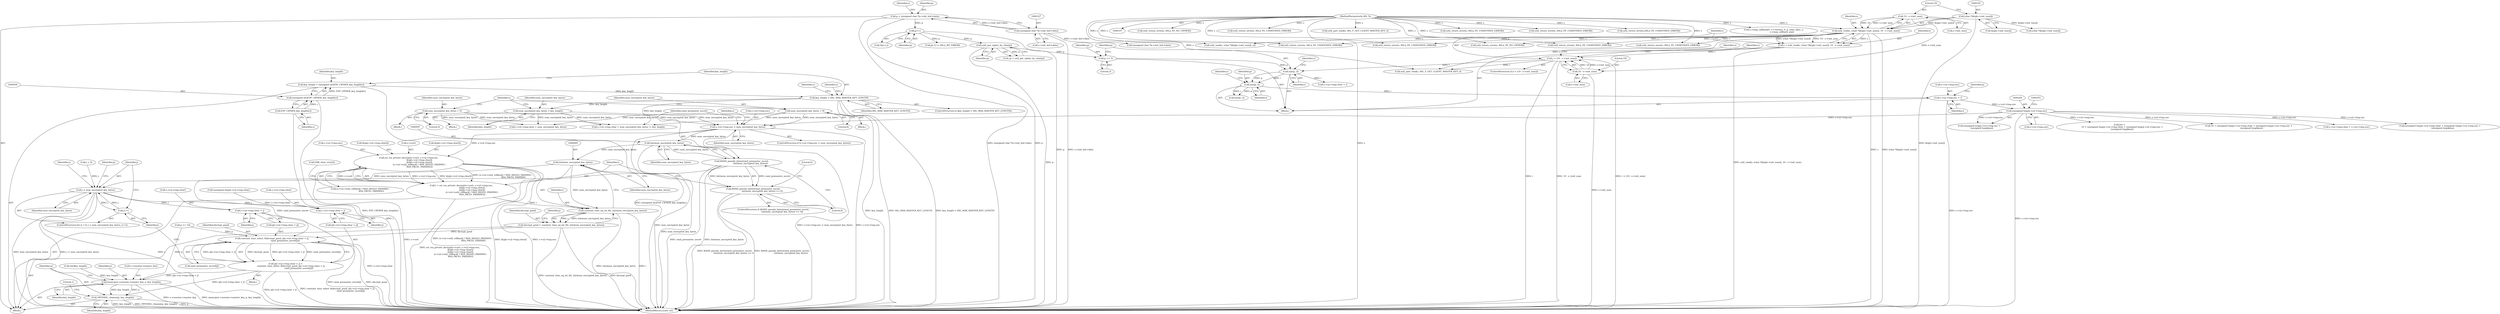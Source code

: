 digraph "0_openssl_d81a1600588b726c2bdccda7efad3cc7a87d6245_0@API" {
"1000573" [label="(Call,s->s2->tmp.enc < num_encrypted_key_bytes)"];
"1000343" [label="(Call,(unsigned long)s->s2->tmp.enc)"];
"1000256" [label="(Call,s->s2->tmp.enc = i)"];
"1000253" [label="(Call,n2s(p, i))"];
"1000241" [label="(Call,n2s(p, i))"];
"1000238" [label="(Call,p += 3)"];
"1000205" [label="(Call,ssl2_get_cipher_by_char(p))"];
"1000178" [label="(Call,p++)"];
"1000124" [label="(Call,p = (unsigned char *)s->init_buf->data)"];
"1000126" [label="(Call,(unsigned char *)s->init_buf->data)"];
"1000158" [label="(Call,i < (10 - s->init_num))"];
"1000140" [label="(Call,i = ssl2_read(s, (char *)&(p[s->init_num]), 10 - s->init_num))"];
"1000142" [label="(Call,ssl2_read(s, (char *)&(p[s->init_num]), 10 - s->init_num))"];
"1000108" [label="(MethodParameterIn,SSL *s)"];
"1000144" [label="(Call,(char *)&(p[s->init_num]))"];
"1000152" [label="(Call,10 - s->init_num)"];
"1000160" [label="(Call,10 - s->init_num)"];
"1000547" [label="(Call,num_encrypted_key_bytes = key_length)"];
"1000508" [label="(Call,key_length > SSL_MAX_MASTER_KEY_LENGTH)"];
"1000501" [label="(Call,key_length = (unsigned int)EVP_CIPHER_key_length(c))"];
"1000503" [label="(Call,(unsigned int)EVP_CIPHER_key_length(c))"];
"1000505" [label="(Call,EVP_CIPHER_key_length(c))"];
"1000535" [label="(Call,num_encrypted_key_bytes = 8)"];
"1000542" [label="(Call,num_encrypted_key_bytes = 5)"];
"1000596" [label="(Call,(int)num_encrypted_key_bytes)"];
"1000594" [label="(Call,RAND_pseudo_bytes(rand_premaster_secret,\n                          (int)num_encrypted_key_bytes))"];
"1000593" [label="(Call,RAND_pseudo_bytes(rand_premaster_secret,\n                          (int)num_encrypted_key_bytes) <= 0)"];
"1000673" [label="(Call,constant_time_select_8(decrypt_good, p[s->s2->tmp.clear + j],\n                                       rand_premaster_secret[j]))"];
"1000661" [label="(Call,p[s->s2->tmp.clear + j] =\n                constant_time_select_8(decrypt_good, p[s->s2->tmp.clear + j],\n                                       rand_premaster_secret[j]))"];
"1000698" [label="(Call,memcpy(s->session->master_key, p, key_length))"];
"1000706" [label="(Call,OPENSSL_cleanse(p, key_length))"];
"1000648" [label="(Call,(int)num_encrypted_key_bytes)"];
"1000646" [label="(Call,constant_time_eq_int_8(i, (int)num_encrypted_key_bytes))"];
"1000644" [label="(Call,decrypt_good = constant_time_eq_int_8(i, (int)num_encrypted_key_bytes))"];
"1000655" [label="(Call,j < num_encrypted_key_bytes)"];
"1000658" [label="(Call,j++)"];
"1000664" [label="(Call,s->s2->tmp.clear + j)"];
"1000677" [label="(Call,s->s2->tmp.clear + j)"];
"1000604" [label="(Call,ssl_rsa_private_decrypt(s->cert, s->s2->tmp.enc,\n                                &(p[s->s2->tmp.clear]),\n                                &(p[s->s2->tmp.clear]),\n                                (s->s2->ssl2_rollback) ? RSA_SSLV23_PADDING :\n                                RSA_PKCS1_PADDING))"];
"1000602" [label="(Call,i = ssl_rsa_private_decrypt(s->cert, s->s2->tmp.enc,\n                                &(p[s->s2->tmp.clear]),\n                                &(p[s->s2->tmp.clear]),\n                                (s->s2->ssl2_rollback) ? RSA_SSLV23_PADDING :\n                                RSA_PKCS1_PADDING))"];
"1000584" [label="(Identifier,s)"];
"1000253" [label="(Call,n2s(p, i))"];
"1000704" [label="(Identifier,p)"];
"1000660" [label="(Block,)"];
"1000264" [label="(Identifier,i)"];
"1000705" [label="(Identifier,key_length)"];
"1000243" [label="(Identifier,i)"];
"1000581" [label="(Identifier,num_encrypted_key_bytes)"];
"1000160" [label="(Call,10 - s->init_num)"];
"1000646" [label="(Call,constant_time_eq_int_8(i, (int)num_encrypted_key_bytes))"];
"1000608" [label="(Call,s->s2->tmp.enc)"];
"1000615" [label="(Call,&(p[s->s2->tmp.clear]))"];
"1000333" [label="(Call,(unsigned long)s->s2->tmp.clear)"];
"1000556" [label="(Identifier,s)"];
"1000167" [label="(Identifier,s)"];
"1000431" [label="(Call,s->s2->tmp.clear + s->s2->tmp.enc)"];
"1000678" [label="(Call,s->s2->tmp.clear)"];
"1000296" [label="(Call,(unsigned char *)s->init_buf->data)"];
"1000126" [label="(Call,(unsigned char *)s->init_buf->data)"];
"1000645" [label="(Identifier,decrypt_good)"];
"1000124" [label="(Call,p = (unsigned char *)s->init_buf->data)"];
"1000128" [label="(Call,s->init_buf->data)"];
"1000659" [label="(Identifier,j)"];
"1000332" [label="(Call,(unsigned long)s->s2->tmp.clear + (unsigned long)s->s2->tmp.enc +\n        (unsigned long)keya)"];
"1000677" [label="(Call,s->s2->tmp.clear + j)"];
"1000551" [label="(Call,s->s2->tmp.clear + num_encrypted_key_bytes != key_length)"];
"1000177" [label="(Call,*(p++))"];
"1000674" [label="(Identifier,decrypt_good)"];
"1000493" [label="(Call,ssl2_return_error(s, SSL2_PE_NO_CIPHER))"];
"1000656" [label="(Identifier,j)"];
"1000343" [label="(Call,(unsigned long)s->s2->tmp.enc)"];
"1000342" [label="(Call,(unsigned long)s->s2->tmp.enc +\n        (unsigned long)keya)"];
"1000501" [label="(Call,key_length = (unsigned int)EVP_CIPHER_key_length(c))"];
"1000257" [label="(Call,s->s2->tmp.enc)"];
"1000652" [label="(Call,j = 0)"];
"1000664" [label="(Call,s->s2->tmp.clear + j)"];
"1000179" [label="(Identifier,p)"];
"1000657" [label="(Identifier,num_encrypted_key_bytes)"];
"1000643" [label="(Call,ERR_clear_error())"];
"1000154" [label="(Call,s->init_num)"];
"1000635" [label="(Call,(s->s2->ssl2_rollback) ? RSA_SSLV23_PADDING :\n                                RSA_PKCS1_PADDING)"];
"1000601" [label="(Literal,0)"];
"1000604" [label="(Call,ssl_rsa_private_decrypt(s->cert, s->s2->tmp.enc,\n                                &(p[s->s2->tmp.clear]),\n                                &(p[s->s2->tmp.clear]),\n                                (s->s2->ssl2_rollback) ? RSA_SSLV23_PADDING :\n                                RSA_PKCS1_PADDING))"];
"1000663" [label="(Identifier,p)"];
"1000675" [label="(Call,p[s->s2->tmp.clear + j])"];
"1000142" [label="(Call,ssl2_read(s, (char *)&(p[s->init_num]), 10 - s->init_num))"];
"1000661" [label="(Call,p[s->s2->tmp.clear + j] =\n                constant_time_select_8(decrypt_good, p[s->s2->tmp.clear + j],\n                                       rand_premaster_secret[j]))"];
"1000658" [label="(Call,j++)"];
"1000699" [label="(Call,s->session->master_key)"];
"1000345" [label="(Call,s->s2->tmp.enc)"];
"1000172" [label="(Identifier,s)"];
"1000125" [label="(Identifier,p)"];
"1000544" [label="(Literal,5)"];
"1000662" [label="(Call,p[s->s2->tmp.clear + j])"];
"1000312" [label="(Call,ssl2_return_error(s, SSL2_PE_UNDEFINED_ERROR))"];
"1000206" [label="(Identifier,p)"];
"1000536" [label="(Identifier,num_encrypted_key_bytes)"];
"1000382" [label="(Call,(char *)&(p[s->init_num]))"];
"1000248" [label="(Identifier,s)"];
"1000166" [label="(Call,ssl2_part_read(s, SSL_F_GET_CLIENT_MASTER_KEY, i))"];
"1000136" [label="(Identifier,s)"];
"1000549" [label="(Identifier,key_length)"];
"1000507" [label="(ControlStructure,if (key_length > SSL_MAX_MASTER_KEY_LENGTH))"];
"1000547" [label="(Call,num_encrypted_key_bytes = key_length)"];
"1000109" [label="(Block,)"];
"1000673" [label="(Call,constant_time_select_8(decrypt_good, p[s->s2->tmp.clear + j],\n                                       rand_premaster_secret[j]))"];
"1000205" [label="(Call,ssl2_get_cipher_by_char(p))"];
"1000513" [label="(Identifier,s)"];
"1000108" [label="(MethodParameterIn,SSL *s)"];
"1000686" [label="(Call,rand_premaster_secret[j])"];
"1000665" [label="(Call,s->s2->tmp.clear)"];
"1000572" [label="(ControlStructure,if (s->s2->tmp.enc < num_encrypted_key_bytes))"];
"1000255" [label="(Identifier,i)"];
"1000183" [label="(Call,p[-1] != SSL2_MT_ERROR)"];
"1000594" [label="(Call,RAND_pseudo_bytes(rand_premaster_secret,\n                          (int)num_encrypted_key_bytes))"];
"1000158" [label="(Call,i < (10 - s->init_num))"];
"1000512" [label="(Call,ssl2_return_error(s, SSL2_PE_UNDEFINED_ERROR))"];
"1000552" [label="(Call,s->s2->tmp.clear + num_encrypted_key_bytes)"];
"1000698" [label="(Call,memcpy(s->session->master_key, p, key_length))"];
"1000254" [label="(Identifier,p)"];
"1000526" [label="(Identifier,s)"];
"1000598" [label="(Identifier,num_encrypted_key_bytes)"];
"1000707" [label="(Identifier,p)"];
"1000648" [label="(Call,(int)num_encrypted_key_bytes)"];
"1000599" [label="(Literal,0)"];
"1000537" [label="(Literal,8)"];
"1000244" [label="(Call,s->s2->tmp.clear = i)"];
"1000692" [label="(Identifier,s)"];
"1000159" [label="(Identifier,i)"];
"1000162" [label="(Call,s->init_num)"];
"1000419" [label="(Call,p += 10)"];
"1000266" [label="(Identifier,p)"];
"1000328" [label="(Call,len =\n        10 + (unsigned long)s->s2->tmp.clear + (unsigned long)s->s2->tmp.enc +\n        (unsigned long)keya)"];
"1000605" [label="(Call,s->cert)"];
"1000273" [label="(Call,ssl2_return_error(s, SSL2_PE_UNDEFINED_ERROR))"];
"1000144" [label="(Call,(char *)&(p[s->init_num]))"];
"1000380" [label="(Call,ssl2_read(s, (char *)&(p[s->init_num]), n))"];
"1000710" [label="(Literal,1)"];
"1000240" [label="(Literal,3)"];
"1000260" [label="(Identifier,s)"];
"1000503" [label="(Call,(unsigned int)EVP_CIPHER_key_length(c))"];
"1000141" [label="(Identifier,i)"];
"1000595" [label="(Identifier,rand_premaster_secret)"];
"1000242" [label="(Identifier,p)"];
"1000222" [label="(Call,ssl2_return_error(s, SSL2_PE_NO_CIPHER))"];
"1000506" [label="(Identifier,c)"];
"1000190" [label="(Call,ssl2_return_error(s, SSL2_PE_UNDEFINED_ERROR))"];
"1000152" [label="(Call,10 - s->init_num)"];
"1000592" [label="(ControlStructure,if (RAND_pseudo_bytes(rand_premaster_secret,\n                          (int)num_encrypted_key_bytes) <= 0))"];
"1000535" [label="(Call,num_encrypted_key_bytes = 8)"];
"1000672" [label="(Identifier,j)"];
"1000650" [label="(Identifier,num_encrypted_key_bytes)"];
"1000396" [label="(Call,ssl2_part_read(s, SSL_F_GET_CLIENT_MASTER_KEY, i))"];
"1000708" [label="(Identifier,key_length)"];
"1000360" [label="(Call,ssl2_return_error(s, SSL2_PE_UNDEFINED_ERROR))"];
"1000239" [label="(Identifier,p)"];
"1000644" [label="(Call,decrypt_good = constant_time_eq_int_8(i, (int)num_encrypted_key_bytes))"];
"1000140" [label="(Call,i = ssl2_read(s, (char *)&(p[s->init_num]), 10 - s->init_num))"];
"1000153" [label="(Literal,10)"];
"1000651" [label="(ControlStructure,for (j = 0; j < num_encrypted_key_bytes; j++))"];
"1000505" [label="(Call,EVP_CIPHER_key_length(c))"];
"1000711" [label="(MethodReturn,static int)"];
"1000502" [label="(Identifier,key_length)"];
"1000573" [label="(Call,s->s2->tmp.enc < num_encrypted_key_bytes)"];
"1000596" [label="(Call,(int)num_encrypted_key_bytes)"];
"1000543" [label="(Identifier,num_encrypted_key_bytes)"];
"1000603" [label="(Identifier,i)"];
"1000685" [label="(Identifier,j)"];
"1000139" [label="(Block,)"];
"1000161" [label="(Literal,10)"];
"1000510" [label="(Identifier,SSL_MAX_MASTER_KEY_LENGTH)"];
"1000265" [label="(Call,n2s(p, i))"];
"1000563" [label="(Call,ssl2_return_error(s, SSL2_PE_UNDEFINED_ERROR))"];
"1000509" [label="(Identifier,key_length)"];
"1000531" [label="(Block,)"];
"1000546" [label="(Block,)"];
"1000695" [label="(Call,(int)key_length)"];
"1000462" [label="(Call,ssl2_return_error(s, SSL2_PE_UNDEFINED_ERROR))"];
"1000203" [label="(Call,cp = ssl2_get_cipher_by_char(p))"];
"1000706" [label="(Call,OPENSSL_cleanse(p, key_length))"];
"1000157" [label="(ControlStructure,if (i < (10 - s->init_num)))"];
"1000143" [label="(Identifier,s)"];
"1000256" [label="(Call,s->s2->tmp.enc = i)"];
"1000548" [label="(Identifier,num_encrypted_key_bytes)"];
"1000653" [label="(Identifier,j)"];
"1000541" [label="(Block,)"];
"1000583" [label="(Call,ssl2_return_error(s,SSL2_PE_UNDEFINED_ERROR))"];
"1000602" [label="(Call,i = ssl_rsa_private_decrypt(s->cert, s->s2->tmp.enc,\n                                &(p[s->s2->tmp.clear]),\n                                &(p[s->s2->tmp.clear]),\n                                (s->s2->ssl2_rollback) ? RSA_SSLV23_PADDING :\n                                RSA_PKCS1_PADDING))"];
"1000593" [label="(Call,RAND_pseudo_bytes(rand_premaster_secret,\n                          (int)num_encrypted_key_bytes) <= 0)"];
"1000241" [label="(Call,n2s(p, i))"];
"1000574" [label="(Call,s->s2->tmp.enc)"];
"1000655" [label="(Call,j < num_encrypted_key_bytes)"];
"1000542" [label="(Call,num_encrypted_key_bytes = 5)"];
"1000647" [label="(Identifier,i)"];
"1000330" [label="(Call,10 + (unsigned long)s->s2->tmp.clear + (unsigned long)s->s2->tmp.enc +\n        (unsigned long)keya)"];
"1000178" [label="(Call,p++)"];
"1000405" [label="(Call,s->msg_callback(0, s->version, 0, p, (size_t)len, s,\n                        s->msg_callback_arg))"];
"1000238" [label="(Call,p += 3)"];
"1000625" [label="(Call,&(p[s->s2->tmp.clear]))"];
"1000508" [label="(Call,key_length > SSL_MAX_MASTER_KEY_LENGTH)"];
"1000146" [label="(Call,&(p[s->init_num]))"];
"1000573" -> "1000572"  [label="AST: "];
"1000573" -> "1000581"  [label="CFG: "];
"1000574" -> "1000573"  [label="AST: "];
"1000581" -> "1000573"  [label="AST: "];
"1000584" -> "1000573"  [label="CFG: "];
"1000595" -> "1000573"  [label="CFG: "];
"1000573" -> "1000711"  [label="DDG: s->s2->tmp.enc"];
"1000573" -> "1000711"  [label="DDG: num_encrypted_key_bytes"];
"1000573" -> "1000711"  [label="DDG: s->s2->tmp.enc < num_encrypted_key_bytes"];
"1000343" -> "1000573"  [label="DDG: s->s2->tmp.enc"];
"1000547" -> "1000573"  [label="DDG: num_encrypted_key_bytes"];
"1000535" -> "1000573"  [label="DDG: num_encrypted_key_bytes"];
"1000542" -> "1000573"  [label="DDG: num_encrypted_key_bytes"];
"1000573" -> "1000596"  [label="DDG: num_encrypted_key_bytes"];
"1000573" -> "1000604"  [label="DDG: s->s2->tmp.enc"];
"1000343" -> "1000342"  [label="AST: "];
"1000343" -> "1000345"  [label="CFG: "];
"1000344" -> "1000343"  [label="AST: "];
"1000345" -> "1000343"  [label="AST: "];
"1000353" -> "1000343"  [label="CFG: "];
"1000343" -> "1000711"  [label="DDG: s->s2->tmp.enc"];
"1000343" -> "1000328"  [label="DDG: s->s2->tmp.enc"];
"1000343" -> "1000330"  [label="DDG: s->s2->tmp.enc"];
"1000343" -> "1000332"  [label="DDG: s->s2->tmp.enc"];
"1000343" -> "1000342"  [label="DDG: s->s2->tmp.enc"];
"1000256" -> "1000343"  [label="DDG: s->s2->tmp.enc"];
"1000343" -> "1000431"  [label="DDG: s->s2->tmp.enc"];
"1000256" -> "1000139"  [label="AST: "];
"1000256" -> "1000264"  [label="CFG: "];
"1000257" -> "1000256"  [label="AST: "];
"1000264" -> "1000256"  [label="AST: "];
"1000266" -> "1000256"  [label="CFG: "];
"1000256" -> "1000711"  [label="DDG: s->s2->tmp.enc"];
"1000253" -> "1000256"  [label="DDG: i"];
"1000253" -> "1000139"  [label="AST: "];
"1000253" -> "1000255"  [label="CFG: "];
"1000254" -> "1000253"  [label="AST: "];
"1000255" -> "1000253"  [label="AST: "];
"1000260" -> "1000253"  [label="CFG: "];
"1000241" -> "1000253"  [label="DDG: p"];
"1000241" -> "1000253"  [label="DDG: i"];
"1000253" -> "1000265"  [label="DDG: p"];
"1000253" -> "1000265"  [label="DDG: i"];
"1000241" -> "1000139"  [label="AST: "];
"1000241" -> "1000243"  [label="CFG: "];
"1000242" -> "1000241"  [label="AST: "];
"1000243" -> "1000241"  [label="AST: "];
"1000248" -> "1000241"  [label="CFG: "];
"1000238" -> "1000241"  [label="DDG: p"];
"1000158" -> "1000241"  [label="DDG: i"];
"1000241" -> "1000244"  [label="DDG: i"];
"1000238" -> "1000139"  [label="AST: "];
"1000238" -> "1000240"  [label="CFG: "];
"1000239" -> "1000238"  [label="AST: "];
"1000240" -> "1000238"  [label="AST: "];
"1000242" -> "1000238"  [label="CFG: "];
"1000205" -> "1000238"  [label="DDG: p"];
"1000205" -> "1000203"  [label="AST: "];
"1000205" -> "1000206"  [label="CFG: "];
"1000206" -> "1000205"  [label="AST: "];
"1000203" -> "1000205"  [label="CFG: "];
"1000205" -> "1000711"  [label="DDG: p"];
"1000205" -> "1000203"  [label="DDG: p"];
"1000178" -> "1000205"  [label="DDG: p"];
"1000178" -> "1000177"  [label="AST: "];
"1000178" -> "1000179"  [label="CFG: "];
"1000179" -> "1000178"  [label="AST: "];
"1000177" -> "1000178"  [label="CFG: "];
"1000178" -> "1000711"  [label="DDG: p"];
"1000124" -> "1000178"  [label="DDG: p"];
"1000178" -> "1000183"  [label="DDG: p"];
"1000124" -> "1000109"  [label="AST: "];
"1000124" -> "1000126"  [label="CFG: "];
"1000125" -> "1000124"  [label="AST: "];
"1000126" -> "1000124"  [label="AST: "];
"1000136" -> "1000124"  [label="CFG: "];
"1000124" -> "1000711"  [label="DDG: (unsigned char *)s->init_buf->data"];
"1000124" -> "1000711"  [label="DDG: p"];
"1000126" -> "1000124"  [label="DDG: s->init_buf->data"];
"1000126" -> "1000128"  [label="CFG: "];
"1000127" -> "1000126"  [label="AST: "];
"1000128" -> "1000126"  [label="AST: "];
"1000126" -> "1000711"  [label="DDG: s->init_buf->data"];
"1000126" -> "1000296"  [label="DDG: s->init_buf->data"];
"1000158" -> "1000157"  [label="AST: "];
"1000158" -> "1000160"  [label="CFG: "];
"1000159" -> "1000158"  [label="AST: "];
"1000160" -> "1000158"  [label="AST: "];
"1000167" -> "1000158"  [label="CFG: "];
"1000172" -> "1000158"  [label="CFG: "];
"1000158" -> "1000711"  [label="DDG: i"];
"1000158" -> "1000711"  [label="DDG: 10 - s->init_num"];
"1000158" -> "1000711"  [label="DDG: i < (10 - s->init_num)"];
"1000140" -> "1000158"  [label="DDG: i"];
"1000160" -> "1000158"  [label="DDG: 10"];
"1000160" -> "1000158"  [label="DDG: s->init_num"];
"1000158" -> "1000166"  [label="DDG: i"];
"1000140" -> "1000139"  [label="AST: "];
"1000140" -> "1000142"  [label="CFG: "];
"1000141" -> "1000140"  [label="AST: "];
"1000142" -> "1000140"  [label="AST: "];
"1000159" -> "1000140"  [label="CFG: "];
"1000140" -> "1000711"  [label="DDG: ssl2_read(s, (char *)&(p[s->init_num]), 10 - s->init_num)"];
"1000142" -> "1000140"  [label="DDG: s"];
"1000142" -> "1000140"  [label="DDG: (char *)&(p[s->init_num])"];
"1000142" -> "1000140"  [label="DDG: 10 - s->init_num"];
"1000142" -> "1000152"  [label="CFG: "];
"1000143" -> "1000142"  [label="AST: "];
"1000144" -> "1000142"  [label="AST: "];
"1000152" -> "1000142"  [label="AST: "];
"1000142" -> "1000711"  [label="DDG: (char *)&(p[s->init_num])"];
"1000142" -> "1000711"  [label="DDG: s"];
"1000108" -> "1000142"  [label="DDG: s"];
"1000144" -> "1000142"  [label="DDG: &(p[s->init_num])"];
"1000152" -> "1000142"  [label="DDG: 10"];
"1000152" -> "1000142"  [label="DDG: s->init_num"];
"1000142" -> "1000166"  [label="DDG: s"];
"1000142" -> "1000190"  [label="DDG: s"];
"1000142" -> "1000222"  [label="DDG: s"];
"1000142" -> "1000273"  [label="DDG: s"];
"1000142" -> "1000312"  [label="DDG: s"];
"1000142" -> "1000360"  [label="DDG: s"];
"1000142" -> "1000380"  [label="DDG: s"];
"1000108" -> "1000107"  [label="AST: "];
"1000108" -> "1000711"  [label="DDG: s"];
"1000108" -> "1000166"  [label="DDG: s"];
"1000108" -> "1000190"  [label="DDG: s"];
"1000108" -> "1000222"  [label="DDG: s"];
"1000108" -> "1000273"  [label="DDG: s"];
"1000108" -> "1000312"  [label="DDG: s"];
"1000108" -> "1000360"  [label="DDG: s"];
"1000108" -> "1000380"  [label="DDG: s"];
"1000108" -> "1000396"  [label="DDG: s"];
"1000108" -> "1000405"  [label="DDG: s"];
"1000108" -> "1000462"  [label="DDG: s"];
"1000108" -> "1000493"  [label="DDG: s"];
"1000108" -> "1000512"  [label="DDG: s"];
"1000108" -> "1000563"  [label="DDG: s"];
"1000108" -> "1000583"  [label="DDG: s"];
"1000144" -> "1000146"  [label="CFG: "];
"1000145" -> "1000144"  [label="AST: "];
"1000146" -> "1000144"  [label="AST: "];
"1000153" -> "1000144"  [label="CFG: "];
"1000144" -> "1000711"  [label="DDG: &(p[s->init_num])"];
"1000144" -> "1000382"  [label="DDG: &(p[s->init_num])"];
"1000152" -> "1000154"  [label="CFG: "];
"1000153" -> "1000152"  [label="AST: "];
"1000154" -> "1000152"  [label="AST: "];
"1000152" -> "1000160"  [label="DDG: s->init_num"];
"1000160" -> "1000162"  [label="CFG: "];
"1000161" -> "1000160"  [label="AST: "];
"1000162" -> "1000160"  [label="AST: "];
"1000160" -> "1000711"  [label="DDG: s->init_num"];
"1000547" -> "1000546"  [label="AST: "];
"1000547" -> "1000549"  [label="CFG: "];
"1000548" -> "1000547"  [label="AST: "];
"1000549" -> "1000547"  [label="AST: "];
"1000556" -> "1000547"  [label="CFG: "];
"1000508" -> "1000547"  [label="DDG: key_length"];
"1000547" -> "1000551"  [label="DDG: num_encrypted_key_bytes"];
"1000547" -> "1000552"  [label="DDG: num_encrypted_key_bytes"];
"1000508" -> "1000507"  [label="AST: "];
"1000508" -> "1000510"  [label="CFG: "];
"1000509" -> "1000508"  [label="AST: "];
"1000510" -> "1000508"  [label="AST: "];
"1000513" -> "1000508"  [label="CFG: "];
"1000526" -> "1000508"  [label="CFG: "];
"1000508" -> "1000711"  [label="DDG: key_length"];
"1000508" -> "1000711"  [label="DDG: SSL_MAX_MASTER_KEY_LENGTH"];
"1000508" -> "1000711"  [label="DDG: key_length > SSL_MAX_MASTER_KEY_LENGTH"];
"1000501" -> "1000508"  [label="DDG: key_length"];
"1000508" -> "1000551"  [label="DDG: key_length"];
"1000501" -> "1000109"  [label="AST: "];
"1000501" -> "1000503"  [label="CFG: "];
"1000502" -> "1000501"  [label="AST: "];
"1000503" -> "1000501"  [label="AST: "];
"1000509" -> "1000501"  [label="CFG: "];
"1000501" -> "1000711"  [label="DDG: (unsigned int)EVP_CIPHER_key_length(c)"];
"1000503" -> "1000501"  [label="DDG: EVP_CIPHER_key_length(c)"];
"1000503" -> "1000505"  [label="CFG: "];
"1000504" -> "1000503"  [label="AST: "];
"1000505" -> "1000503"  [label="AST: "];
"1000503" -> "1000711"  [label="DDG: EVP_CIPHER_key_length(c)"];
"1000505" -> "1000503"  [label="DDG: c"];
"1000505" -> "1000506"  [label="CFG: "];
"1000506" -> "1000505"  [label="AST: "];
"1000505" -> "1000711"  [label="DDG: c"];
"1000535" -> "1000531"  [label="AST: "];
"1000535" -> "1000537"  [label="CFG: "];
"1000536" -> "1000535"  [label="AST: "];
"1000537" -> "1000535"  [label="AST: "];
"1000556" -> "1000535"  [label="CFG: "];
"1000535" -> "1000551"  [label="DDG: num_encrypted_key_bytes"];
"1000535" -> "1000552"  [label="DDG: num_encrypted_key_bytes"];
"1000542" -> "1000541"  [label="AST: "];
"1000542" -> "1000544"  [label="CFG: "];
"1000543" -> "1000542"  [label="AST: "];
"1000544" -> "1000542"  [label="AST: "];
"1000556" -> "1000542"  [label="CFG: "];
"1000542" -> "1000551"  [label="DDG: num_encrypted_key_bytes"];
"1000542" -> "1000552"  [label="DDG: num_encrypted_key_bytes"];
"1000596" -> "1000594"  [label="AST: "];
"1000596" -> "1000598"  [label="CFG: "];
"1000597" -> "1000596"  [label="AST: "];
"1000598" -> "1000596"  [label="AST: "];
"1000594" -> "1000596"  [label="CFG: "];
"1000596" -> "1000711"  [label="DDG: num_encrypted_key_bytes"];
"1000596" -> "1000594"  [label="DDG: num_encrypted_key_bytes"];
"1000596" -> "1000648"  [label="DDG: num_encrypted_key_bytes"];
"1000594" -> "1000593"  [label="AST: "];
"1000595" -> "1000594"  [label="AST: "];
"1000599" -> "1000594"  [label="CFG: "];
"1000594" -> "1000711"  [label="DDG: rand_premaster_secret"];
"1000594" -> "1000711"  [label="DDG: (int)num_encrypted_key_bytes"];
"1000594" -> "1000593"  [label="DDG: rand_premaster_secret"];
"1000594" -> "1000593"  [label="DDG: (int)num_encrypted_key_bytes"];
"1000594" -> "1000673"  [label="DDG: rand_premaster_secret"];
"1000593" -> "1000592"  [label="AST: "];
"1000593" -> "1000599"  [label="CFG: "];
"1000599" -> "1000593"  [label="AST: "];
"1000601" -> "1000593"  [label="CFG: "];
"1000603" -> "1000593"  [label="CFG: "];
"1000593" -> "1000711"  [label="DDG: RAND_pseudo_bytes(rand_premaster_secret,\n                          (int)num_encrypted_key_bytes)"];
"1000593" -> "1000711"  [label="DDG: RAND_pseudo_bytes(rand_premaster_secret,\n                          (int)num_encrypted_key_bytes) <= 0"];
"1000673" -> "1000661"  [label="AST: "];
"1000673" -> "1000686"  [label="CFG: "];
"1000674" -> "1000673"  [label="AST: "];
"1000675" -> "1000673"  [label="AST: "];
"1000686" -> "1000673"  [label="AST: "];
"1000661" -> "1000673"  [label="CFG: "];
"1000673" -> "1000711"  [label="DDG: decrypt_good"];
"1000673" -> "1000711"  [label="DDG: rand_premaster_secret[j]"];
"1000673" -> "1000661"  [label="DDG: decrypt_good"];
"1000673" -> "1000661"  [label="DDG: p[s->s2->tmp.clear + j]"];
"1000673" -> "1000661"  [label="DDG: rand_premaster_secret[j]"];
"1000644" -> "1000673"  [label="DDG: decrypt_good"];
"1000661" -> "1000673"  [label="DDG: p[s->s2->tmp.clear + j]"];
"1000419" -> "1000673"  [label="DDG: p"];
"1000661" -> "1000660"  [label="AST: "];
"1000662" -> "1000661"  [label="AST: "];
"1000659" -> "1000661"  [label="CFG: "];
"1000661" -> "1000711"  [label="DDG: p[s->s2->tmp.clear + j]"];
"1000661" -> "1000711"  [label="DDG: constant_time_select_8(decrypt_good, p[s->s2->tmp.clear + j],\n                                       rand_premaster_secret[j])"];
"1000661" -> "1000698"  [label="DDG: p[s->s2->tmp.clear + j]"];
"1000661" -> "1000706"  [label="DDG: p[s->s2->tmp.clear + j]"];
"1000698" -> "1000109"  [label="AST: "];
"1000698" -> "1000705"  [label="CFG: "];
"1000699" -> "1000698"  [label="AST: "];
"1000704" -> "1000698"  [label="AST: "];
"1000705" -> "1000698"  [label="AST: "];
"1000707" -> "1000698"  [label="CFG: "];
"1000698" -> "1000711"  [label="DDG: s->session->master_key"];
"1000698" -> "1000711"  [label="DDG: memcpy(s->session->master_key, p, key_length)"];
"1000419" -> "1000698"  [label="DDG: p"];
"1000695" -> "1000698"  [label="DDG: key_length"];
"1000698" -> "1000706"  [label="DDG: p"];
"1000698" -> "1000706"  [label="DDG: key_length"];
"1000706" -> "1000109"  [label="AST: "];
"1000706" -> "1000708"  [label="CFG: "];
"1000707" -> "1000706"  [label="AST: "];
"1000708" -> "1000706"  [label="AST: "];
"1000710" -> "1000706"  [label="CFG: "];
"1000706" -> "1000711"  [label="DDG: key_length"];
"1000706" -> "1000711"  [label="DDG: OPENSSL_cleanse(p, key_length)"];
"1000706" -> "1000711"  [label="DDG: p"];
"1000648" -> "1000646"  [label="AST: "];
"1000648" -> "1000650"  [label="CFG: "];
"1000649" -> "1000648"  [label="AST: "];
"1000650" -> "1000648"  [label="AST: "];
"1000646" -> "1000648"  [label="CFG: "];
"1000648" -> "1000646"  [label="DDG: num_encrypted_key_bytes"];
"1000648" -> "1000655"  [label="DDG: num_encrypted_key_bytes"];
"1000646" -> "1000644"  [label="AST: "];
"1000647" -> "1000646"  [label="AST: "];
"1000644" -> "1000646"  [label="CFG: "];
"1000646" -> "1000711"  [label="DDG: i"];
"1000646" -> "1000711"  [label="DDG: (int)num_encrypted_key_bytes"];
"1000646" -> "1000644"  [label="DDG: i"];
"1000646" -> "1000644"  [label="DDG: (int)num_encrypted_key_bytes"];
"1000602" -> "1000646"  [label="DDG: i"];
"1000644" -> "1000109"  [label="AST: "];
"1000645" -> "1000644"  [label="AST: "];
"1000653" -> "1000644"  [label="CFG: "];
"1000644" -> "1000711"  [label="DDG: constant_time_eq_int_8(i, (int)num_encrypted_key_bytes)"];
"1000644" -> "1000711"  [label="DDG: decrypt_good"];
"1000655" -> "1000651"  [label="AST: "];
"1000655" -> "1000657"  [label="CFG: "];
"1000656" -> "1000655"  [label="AST: "];
"1000657" -> "1000655"  [label="AST: "];
"1000663" -> "1000655"  [label="CFG: "];
"1000692" -> "1000655"  [label="CFG: "];
"1000655" -> "1000711"  [label="DDG: j"];
"1000655" -> "1000711"  [label="DDG: j < num_encrypted_key_bytes"];
"1000655" -> "1000711"  [label="DDG: num_encrypted_key_bytes"];
"1000652" -> "1000655"  [label="DDG: j"];
"1000658" -> "1000655"  [label="DDG: j"];
"1000655" -> "1000658"  [label="DDG: j"];
"1000655" -> "1000664"  [label="DDG: j"];
"1000655" -> "1000677"  [label="DDG: j"];
"1000658" -> "1000651"  [label="AST: "];
"1000658" -> "1000659"  [label="CFG: "];
"1000659" -> "1000658"  [label="AST: "];
"1000656" -> "1000658"  [label="CFG: "];
"1000664" -> "1000662"  [label="AST: "];
"1000664" -> "1000672"  [label="CFG: "];
"1000665" -> "1000664"  [label="AST: "];
"1000672" -> "1000664"  [label="AST: "];
"1000662" -> "1000664"  [label="CFG: "];
"1000333" -> "1000664"  [label="DDG: s->s2->tmp.clear"];
"1000677" -> "1000675"  [label="AST: "];
"1000677" -> "1000685"  [label="CFG: "];
"1000678" -> "1000677"  [label="AST: "];
"1000685" -> "1000677"  [label="AST: "];
"1000675" -> "1000677"  [label="CFG: "];
"1000677" -> "1000711"  [label="DDG: s->s2->tmp.clear"];
"1000604" -> "1000602"  [label="AST: "];
"1000604" -> "1000635"  [label="CFG: "];
"1000605" -> "1000604"  [label="AST: "];
"1000608" -> "1000604"  [label="AST: "];
"1000615" -> "1000604"  [label="AST: "];
"1000625" -> "1000604"  [label="AST: "];
"1000635" -> "1000604"  [label="AST: "];
"1000602" -> "1000604"  [label="CFG: "];
"1000604" -> "1000711"  [label="DDG: s->s2->tmp.enc"];
"1000604" -> "1000711"  [label="DDG: &(p[s->s2->tmp.clear])"];
"1000604" -> "1000711"  [label="DDG: (s->s2->ssl2_rollback) ? RSA_SSLV23_PADDING :\n                                RSA_PKCS1_PADDING"];
"1000604" -> "1000711"  [label="DDG: s->cert"];
"1000604" -> "1000602"  [label="DDG: s->s2->tmp.enc"];
"1000604" -> "1000602"  [label="DDG: &(p[s->s2->tmp.clear])"];
"1000604" -> "1000602"  [label="DDG: (s->s2->ssl2_rollback) ? RSA_SSLV23_PADDING :\n                                RSA_PKCS1_PADDING"];
"1000604" -> "1000602"  [label="DDG: s->cert"];
"1000602" -> "1000109"  [label="AST: "];
"1000603" -> "1000602"  [label="AST: "];
"1000643" -> "1000602"  [label="CFG: "];
"1000602" -> "1000711"  [label="DDG: ssl_rsa_private_decrypt(s->cert, s->s2->tmp.enc,\n                                &(p[s->s2->tmp.clear]),\n                                &(p[s->s2->tmp.clear]),\n                                (s->s2->ssl2_rollback) ? RSA_SSLV23_PADDING :\n                                RSA_PKCS1_PADDING)"];
}
